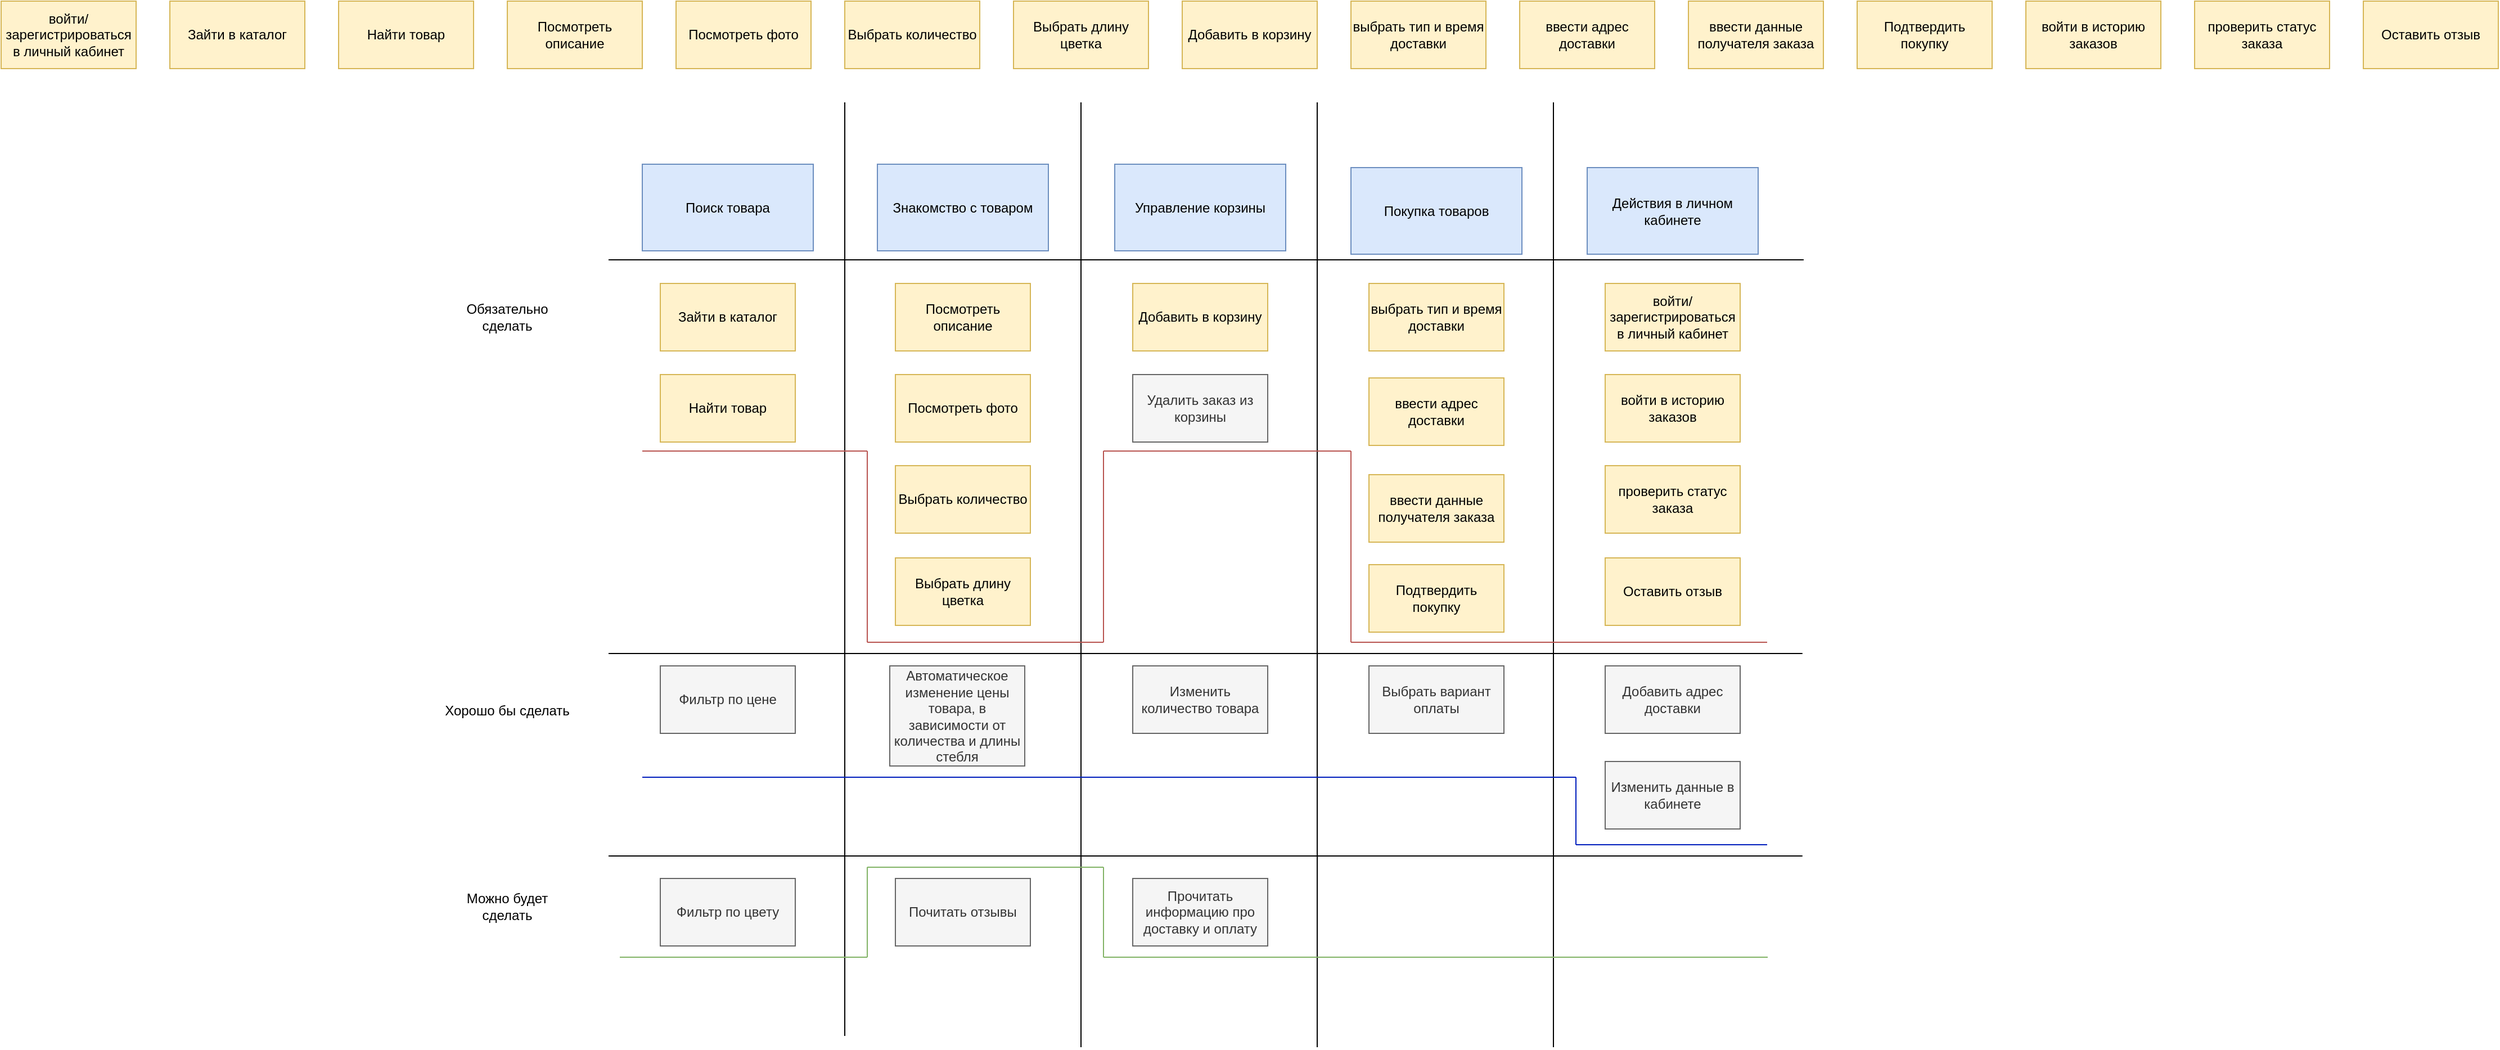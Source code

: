 <mxfile version="26.2.5">
  <diagram name="Страница — 1" id="o38cqVno0LlzoS9krML5">
    <mxGraphModel dx="4233" dy="2580" grid="1" gridSize="10" guides="1" tooltips="1" connect="1" arrows="1" fold="1" page="0" pageScale="1" pageWidth="827" pageHeight="1169" math="0" shadow="0">
      <root>
        <mxCell id="0" />
        <mxCell id="1" parent="0" />
        <mxCell id="YmHrZhXhCKCv_v3bxj3X-1" value="Найти товар" style="rounded=0;whiteSpace=wrap;html=1;fillColor=#fff2cc;strokeColor=#d6b656;" parent="1" vertex="1">
          <mxGeometry x="-4" y="42" width="120" height="60" as="geometry" />
        </mxCell>
        <mxCell id="YmHrZhXhCKCv_v3bxj3X-2" value="Посмотреть описание" style="rounded=0;whiteSpace=wrap;html=1;fillColor=#fff2cc;strokeColor=#d6b656;" parent="1" vertex="1">
          <mxGeometry x="205" y="-39" width="120" height="60" as="geometry" />
        </mxCell>
        <mxCell id="YmHrZhXhCKCv_v3bxj3X-3" value="Посмотреть фото" style="rounded=0;whiteSpace=wrap;html=1;fillColor=#fff2cc;strokeColor=#d6b656;" parent="1" vertex="1">
          <mxGeometry x="205" y="42" width="120" height="60" as="geometry" />
        </mxCell>
        <mxCell id="YmHrZhXhCKCv_v3bxj3X-4" value="Добавить в корзину" style="rounded=0;whiteSpace=wrap;html=1;fillColor=#fff2cc;strokeColor=#d6b656;" parent="1" vertex="1">
          <mxGeometry x="416" y="-39" width="120" height="60" as="geometry" />
        </mxCell>
        <mxCell id="YmHrZhXhCKCv_v3bxj3X-5" value="выбрать тип и время доставки" style="rounded=0;whiteSpace=wrap;html=1;fillColor=#fff2cc;strokeColor=#d6b656;" parent="1" vertex="1">
          <mxGeometry x="626" y="-39" width="120" height="60" as="geometry" />
        </mxCell>
        <mxCell id="YmHrZhXhCKCv_v3bxj3X-6" value="войти/зарегистрироваться в личный кабинет" style="rounded=0;whiteSpace=wrap;html=1;fillColor=#fff2cc;strokeColor=#d6b656;" parent="1" vertex="1">
          <mxGeometry x="836" y="-39" width="120" height="60" as="geometry" />
        </mxCell>
        <mxCell id="YmHrZhXhCKCv_v3bxj3X-7" value="проверить статус заказа" style="rounded=0;whiteSpace=wrap;html=1;fillColor=#fff2cc;strokeColor=#d6b656;" parent="1" vertex="1">
          <mxGeometry x="836" y="123" width="120" height="60" as="geometry" />
        </mxCell>
        <mxCell id="YmHrZhXhCKCv_v3bxj3X-8" value="Удалить заказ из корзины" style="rounded=0;whiteSpace=wrap;html=1;fillColor=#f5f5f5;fontColor=#333333;strokeColor=#666666;" parent="1" vertex="1">
          <mxGeometry x="416" y="42" width="120" height="60" as="geometry" />
        </mxCell>
        <mxCell id="YmHrZhXhCKCv_v3bxj3X-9" value="Изменить данные в кабинете" style="rounded=0;whiteSpace=wrap;html=1;fillColor=#f5f5f5;fontColor=#333333;strokeColor=#666666;" parent="1" vertex="1">
          <mxGeometry x="836" y="386" width="120" height="60" as="geometry" />
        </mxCell>
        <mxCell id="YmHrZhXhCKCv_v3bxj3X-10" value="Оставить отзыв" style="rounded=0;whiteSpace=wrap;html=1;fillColor=#fff2cc;strokeColor=#d6b656;" parent="1" vertex="1">
          <mxGeometry x="836" y="205" width="120" height="60" as="geometry" />
        </mxCell>
        <mxCell id="YmHrZhXhCKCv_v3bxj3X-11" value="Поиск товара" style="rounded=0;whiteSpace=wrap;html=1;fillColor=#dae8fc;strokeColor=#6c8ebf;" parent="1" vertex="1">
          <mxGeometry x="-20" y="-145" width="152" height="77" as="geometry" />
        </mxCell>
        <mxCell id="YmHrZhXhCKCv_v3bxj3X-12" value="Знакомство с товаром" style="rounded=0;whiteSpace=wrap;html=1;fillColor=#dae8fc;strokeColor=#6c8ebf;" parent="1" vertex="1">
          <mxGeometry x="189" y="-145" width="152" height="77" as="geometry" />
        </mxCell>
        <mxCell id="YmHrZhXhCKCv_v3bxj3X-13" value="Управление корзины" style="rounded=0;whiteSpace=wrap;html=1;fillColor=#dae8fc;strokeColor=#6c8ebf;" parent="1" vertex="1">
          <mxGeometry x="400" y="-145" width="152" height="77" as="geometry" />
        </mxCell>
        <mxCell id="YmHrZhXhCKCv_v3bxj3X-14" value="Покупка товаров" style="rounded=0;whiteSpace=wrap;html=1;fillColor=#dae8fc;strokeColor=#6c8ebf;" parent="1" vertex="1">
          <mxGeometry x="610" y="-142" width="152" height="77" as="geometry" />
        </mxCell>
        <mxCell id="YmHrZhXhCKCv_v3bxj3X-15" value="Действия в личном кабинете" style="rounded=0;whiteSpace=wrap;html=1;fillColor=#dae8fc;strokeColor=#6c8ebf;" parent="1" vertex="1">
          <mxGeometry x="820" y="-142" width="152" height="77" as="geometry" />
        </mxCell>
        <mxCell id="YmHrZhXhCKCv_v3bxj3X-17" value="Изменить количество товара" style="rounded=0;whiteSpace=wrap;html=1;fillColor=#f5f5f5;strokeColor=#666666;fontColor=#333333;" parent="1" vertex="1">
          <mxGeometry x="416" y="301" width="120" height="60" as="geometry" />
        </mxCell>
        <mxCell id="YmHrZhXhCKCv_v3bxj3X-18" value="Добавить адрес доставки" style="rounded=0;whiteSpace=wrap;html=1;fillColor=#f5f5f5;fontColor=#333333;strokeColor=#666666;" parent="1" vertex="1">
          <mxGeometry x="836" y="301" width="120" height="60" as="geometry" />
        </mxCell>
        <mxCell id="YmHrZhXhCKCv_v3bxj3X-19" value="Подтвердить покупку" style="rounded=0;whiteSpace=wrap;html=1;fillColor=#fff2cc;strokeColor=#d6b656;" parent="1" vertex="1">
          <mxGeometry x="626" y="211" width="120" height="60" as="geometry" />
        </mxCell>
        <mxCell id="YmHrZhXhCKCv_v3bxj3X-20" value="ввести данные получателя заказа" style="rounded=0;whiteSpace=wrap;html=1;fillColor=#fff2cc;strokeColor=#d6b656;" parent="1" vertex="1">
          <mxGeometry x="626" y="131" width="120" height="60" as="geometry" />
        </mxCell>
        <mxCell id="YmHrZhXhCKCv_v3bxj3X-21" value="Фильтр по цене" style="rounded=0;whiteSpace=wrap;html=1;fillColor=#f5f5f5;fontColor=#333333;strokeColor=#666666;" parent="1" vertex="1">
          <mxGeometry x="-4" y="301" width="120" height="60" as="geometry" />
        </mxCell>
        <mxCell id="YmHrZhXhCKCv_v3bxj3X-22" value="ввести адрес доставки" style="rounded=0;whiteSpace=wrap;html=1;fillColor=#fff2cc;strokeColor=#d6b656;" parent="1" vertex="1">
          <mxGeometry x="626" y="45" width="120" height="60" as="geometry" />
        </mxCell>
        <mxCell id="YmHrZhXhCKCv_v3bxj3X-23" value="войти в историю заказов" style="rounded=0;whiteSpace=wrap;html=1;fillColor=#fff2cc;strokeColor=#d6b656;" parent="1" vertex="1">
          <mxGeometry x="836" y="42" width="120" height="60" as="geometry" />
        </mxCell>
        <mxCell id="YmHrZhXhCKCv_v3bxj3X-24" value="" style="endArrow=none;html=1;rounded=0;fontSize=12;startSize=8;endSize=8;curved=1;" parent="1" edge="1">
          <mxGeometry width="50" height="50" relative="1" as="geometry">
            <mxPoint x="160" y="630" as="sourcePoint" />
            <mxPoint x="160" y="-200" as="targetPoint" />
          </mxGeometry>
        </mxCell>
        <mxCell id="YmHrZhXhCKCv_v3bxj3X-25" value="" style="endArrow=none;html=1;rounded=0;fontSize=12;startSize=8;endSize=8;curved=1;" parent="1" edge="1">
          <mxGeometry width="50" height="50" relative="1" as="geometry">
            <mxPoint x="370" y="640" as="sourcePoint" />
            <mxPoint x="370" y="-200" as="targetPoint" />
          </mxGeometry>
        </mxCell>
        <mxCell id="YmHrZhXhCKCv_v3bxj3X-26" value="" style="endArrow=none;html=1;rounded=0;fontSize=12;startSize=8;endSize=8;curved=1;" parent="1" edge="1">
          <mxGeometry width="50" height="50" relative="1" as="geometry">
            <mxPoint x="580" y="640" as="sourcePoint" />
            <mxPoint x="580" y="-200" as="targetPoint" />
          </mxGeometry>
        </mxCell>
        <mxCell id="YmHrZhXhCKCv_v3bxj3X-27" value="" style="endArrow=none;html=1;rounded=0;fontSize=12;startSize=8;endSize=8;curved=1;" parent="1" edge="1">
          <mxGeometry width="50" height="50" relative="1" as="geometry">
            <mxPoint x="790" y="640" as="sourcePoint" />
            <mxPoint x="790" y="-200" as="targetPoint" />
          </mxGeometry>
        </mxCell>
        <mxCell id="YmHrZhXhCKCv_v3bxj3X-28" value="" style="endArrow=none;html=1;rounded=0;fontSize=12;startSize=8;endSize=8;curved=1;" parent="1" edge="1">
          <mxGeometry width="50" height="50" relative="1" as="geometry">
            <mxPoint x="-50" y="-60" as="sourcePoint" />
            <mxPoint x="1012.471" y="-60" as="targetPoint" />
          </mxGeometry>
        </mxCell>
        <mxCell id="YmHrZhXhCKCv_v3bxj3X-29" value="Выбрать количество" style="rounded=0;whiteSpace=wrap;html=1;fillColor=#fff2cc;strokeColor=#d6b656;" parent="1" vertex="1">
          <mxGeometry x="205" y="123" width="120" height="60" as="geometry" />
        </mxCell>
        <mxCell id="YmHrZhXhCKCv_v3bxj3X-30" value="Почитать отзывы" style="rounded=0;whiteSpace=wrap;html=1;fillColor=#f5f5f5;fontColor=#333333;strokeColor=#666666;" parent="1" vertex="1">
          <mxGeometry x="205" y="490" width="120" height="60" as="geometry" />
        </mxCell>
        <mxCell id="YmHrZhXhCKCv_v3bxj3X-31" value="Фильтр по цвету" style="rounded=0;whiteSpace=wrap;html=1;fillColor=#f5f5f5;fontColor=#333333;strokeColor=#666666;" parent="1" vertex="1">
          <mxGeometry x="-4" y="490" width="120" height="60" as="geometry" />
        </mxCell>
        <mxCell id="YmHrZhXhCKCv_v3bxj3X-32" value="" style="endArrow=none;html=1;rounded=0;fontSize=12;startSize=8;endSize=8;curved=1;fillColor=#f8cecc;strokeColor=#b85450;" parent="1" edge="1">
          <mxGeometry width="50" height="50" relative="1" as="geometry">
            <mxPoint x="-20" y="110" as="sourcePoint" />
            <mxPoint x="180" y="110" as="targetPoint" />
            <Array as="points">
              <mxPoint x="50" y="110" />
            </Array>
          </mxGeometry>
        </mxCell>
        <mxCell id="YmHrZhXhCKCv_v3bxj3X-34" value="" style="endArrow=none;html=1;rounded=0;fontSize=12;startSize=8;endSize=8;curved=1;fillColor=#f8cecc;strokeColor=#b85450;" parent="1" edge="1">
          <mxGeometry width="50" height="50" relative="1" as="geometry">
            <mxPoint x="180" y="280" as="sourcePoint" />
            <mxPoint x="180" y="110" as="targetPoint" />
          </mxGeometry>
        </mxCell>
        <mxCell id="YmHrZhXhCKCv_v3bxj3X-35" value="" style="endArrow=none;html=1;rounded=0;fontSize=12;startSize=8;endSize=8;curved=1;fillColor=#f8cecc;strokeColor=#b85450;" parent="1" edge="1">
          <mxGeometry width="50" height="50" relative="1" as="geometry">
            <mxPoint x="180" y="280" as="sourcePoint" />
            <mxPoint x="390" y="280" as="targetPoint" />
          </mxGeometry>
        </mxCell>
        <mxCell id="YmHrZhXhCKCv_v3bxj3X-36" value="" style="endArrow=none;html=1;rounded=0;fontSize=12;startSize=8;endSize=8;curved=1;fillColor=#f8cecc;strokeColor=#b85450;" parent="1" edge="1">
          <mxGeometry width="50" height="50" relative="1" as="geometry">
            <mxPoint x="390" y="280" as="sourcePoint" />
            <mxPoint x="390" y="110" as="targetPoint" />
          </mxGeometry>
        </mxCell>
        <mxCell id="YmHrZhXhCKCv_v3bxj3X-37" value="" style="endArrow=none;html=1;rounded=0;fontSize=12;startSize=8;endSize=8;curved=1;fillColor=#f8cecc;strokeColor=#b85450;" parent="1" edge="1">
          <mxGeometry width="50" height="50" relative="1" as="geometry">
            <mxPoint x="390" y="110" as="sourcePoint" />
            <mxPoint x="610" y="110" as="targetPoint" />
          </mxGeometry>
        </mxCell>
        <mxCell id="YmHrZhXhCKCv_v3bxj3X-38" value="" style="endArrow=none;html=1;rounded=0;fontSize=12;startSize=8;endSize=8;curved=1;fillColor=#f8cecc;strokeColor=#b85450;" parent="1" edge="1">
          <mxGeometry width="50" height="50" relative="1" as="geometry">
            <mxPoint x="610" y="280" as="sourcePoint" />
            <mxPoint x="610" y="110" as="targetPoint" />
          </mxGeometry>
        </mxCell>
        <mxCell id="YmHrZhXhCKCv_v3bxj3X-39" value="" style="endArrow=none;html=1;rounded=0;fontSize=12;startSize=8;endSize=8;curved=1;fillColor=#f8cecc;strokeColor=#b85450;" parent="1" edge="1">
          <mxGeometry width="50" height="50" relative="1" as="geometry">
            <mxPoint x="610" y="280" as="sourcePoint" />
            <mxPoint x="980" y="280" as="targetPoint" />
          </mxGeometry>
        </mxCell>
        <mxCell id="J9vPm7uxrIz1ku4CAHyE-1" value="Прочитать информацию про доставку и оплату" style="rounded=0;whiteSpace=wrap;html=1;fillColor=#f5f5f5;fontColor=#333333;strokeColor=#666666;" vertex="1" parent="1">
          <mxGeometry x="416" y="490" width="120" height="60" as="geometry" />
        </mxCell>
        <mxCell id="J9vPm7uxrIz1ku4CAHyE-2" value="" style="endArrow=none;html=1;rounded=0;fontSize=12;startSize=8;endSize=8;curved=1;" edge="1" parent="1">
          <mxGeometry width="50" height="50" relative="1" as="geometry">
            <mxPoint x="-50" y="290" as="sourcePoint" />
            <mxPoint x="1011.391" y="290" as="targetPoint" />
          </mxGeometry>
        </mxCell>
        <mxCell id="J9vPm7uxrIz1ku4CAHyE-3" value="Выбрать вариант оплаты" style="rounded=0;whiteSpace=wrap;html=1;fillColor=#f5f5f5;fontColor=#333333;strokeColor=#666666;" vertex="1" parent="1">
          <mxGeometry x="626" y="301" width="120" height="60" as="geometry" />
        </mxCell>
        <mxCell id="J9vPm7uxrIz1ku4CAHyE-5" value="Выбрать длину цветка" style="rounded=0;whiteSpace=wrap;html=1;fillColor=#fff2cc;strokeColor=#d6b656;" vertex="1" parent="1">
          <mxGeometry x="205" y="205" width="120" height="60" as="geometry" />
        </mxCell>
        <mxCell id="J9vPm7uxrIz1ku4CAHyE-6" value="Автоматическое изменение цены товара, в зависимости от количества и длины стебля" style="rounded=0;whiteSpace=wrap;html=1;fillColor=#f5f5f5;fontColor=#333333;strokeColor=#666666;" vertex="1" parent="1">
          <mxGeometry x="200" y="301" width="120" height="89" as="geometry" />
        </mxCell>
        <mxCell id="J9vPm7uxrIz1ku4CAHyE-7" value="" style="endArrow=none;html=1;rounded=0;fontSize=12;startSize=8;endSize=8;curved=1;" edge="1" parent="1">
          <mxGeometry width="50" height="50" relative="1" as="geometry">
            <mxPoint x="-50" y="470" as="sourcePoint" />
            <mxPoint x="1011.391" y="470" as="targetPoint" />
          </mxGeometry>
        </mxCell>
        <mxCell id="J9vPm7uxrIz1ku4CAHyE-8" value="" style="endArrow=none;html=1;rounded=0;fontSize=12;startSize=8;endSize=8;curved=1;fillColor=#0050ef;strokeColor=#001DBC;" edge="1" parent="1">
          <mxGeometry width="50" height="50" relative="1" as="geometry">
            <mxPoint x="-20" y="400" as="sourcePoint" />
            <mxPoint x="810" y="400" as="targetPoint" />
          </mxGeometry>
        </mxCell>
        <mxCell id="J9vPm7uxrIz1ku4CAHyE-9" value="" style="endArrow=none;html=1;rounded=0;fontSize=12;startSize=8;endSize=8;curved=1;fillColor=#0050ef;strokeColor=#001DBC;" edge="1" parent="1">
          <mxGeometry width="50" height="50" relative="1" as="geometry">
            <mxPoint x="810" y="400" as="sourcePoint" />
            <mxPoint x="810" y="460" as="targetPoint" />
          </mxGeometry>
        </mxCell>
        <mxCell id="J9vPm7uxrIz1ku4CAHyE-10" value="" style="endArrow=none;html=1;rounded=0;fontSize=12;startSize=8;endSize=8;curved=1;fillColor=#0050ef;strokeColor=#001DBC;" edge="1" parent="1">
          <mxGeometry width="50" height="50" relative="1" as="geometry">
            <mxPoint x="810" y="460" as="sourcePoint" />
            <mxPoint x="980" y="460" as="targetPoint" />
          </mxGeometry>
        </mxCell>
        <mxCell id="J9vPm7uxrIz1ku4CAHyE-11" value="" style="endArrow=none;html=1;rounded=0;fontSize=12;startSize=8;endSize=8;curved=1;fillColor=#d5e8d4;strokeColor=#82b366;" edge="1" parent="1">
          <mxGeometry width="50" height="50" relative="1" as="geometry">
            <mxPoint x="-40" y="560" as="sourcePoint" />
            <mxPoint x="180" y="560" as="targetPoint" />
          </mxGeometry>
        </mxCell>
        <mxCell id="J9vPm7uxrIz1ku4CAHyE-12" value="" style="endArrow=none;html=1;rounded=0;fontSize=12;startSize=8;endSize=8;curved=1;fillColor=#d5e8d4;strokeColor=#82b366;" edge="1" parent="1">
          <mxGeometry width="50" height="50" relative="1" as="geometry">
            <mxPoint x="180" y="560" as="sourcePoint" />
            <mxPoint x="180" y="480" as="targetPoint" />
          </mxGeometry>
        </mxCell>
        <mxCell id="J9vPm7uxrIz1ku4CAHyE-13" value="" style="endArrow=none;html=1;rounded=0;fontSize=12;startSize=8;endSize=8;curved=1;fillColor=#d5e8d4;strokeColor=#82b366;" edge="1" parent="1">
          <mxGeometry width="50" height="50" relative="1" as="geometry">
            <mxPoint x="180" y="480" as="sourcePoint" />
            <mxPoint x="390" y="480" as="targetPoint" />
          </mxGeometry>
        </mxCell>
        <mxCell id="J9vPm7uxrIz1ku4CAHyE-14" value="" style="endArrow=none;html=1;rounded=0;fontSize=12;startSize=8;endSize=8;curved=1;fillColor=#d5e8d4;strokeColor=#82b366;" edge="1" parent="1">
          <mxGeometry width="50" height="50" relative="1" as="geometry">
            <mxPoint x="390" y="480" as="sourcePoint" />
            <mxPoint x="390" y="560" as="targetPoint" />
          </mxGeometry>
        </mxCell>
        <mxCell id="J9vPm7uxrIz1ku4CAHyE-15" value="" style="endArrow=none;html=1;rounded=0;fontSize=12;startSize=8;endSize=8;curved=1;fillColor=#d5e8d4;strokeColor=#82b366;" edge="1" parent="1">
          <mxGeometry width="50" height="50" relative="1" as="geometry">
            <mxPoint x="390" y="560" as="sourcePoint" />
            <mxPoint x="980.5" y="560" as="targetPoint" />
          </mxGeometry>
        </mxCell>
        <mxCell id="J9vPm7uxrIz1ku4CAHyE-17" value="Можно будет сделать" style="text;html=1;align=center;verticalAlign=middle;whiteSpace=wrap;rounded=0;" vertex="1" parent="1">
          <mxGeometry x="-200" y="480" width="120" height="70" as="geometry" />
        </mxCell>
        <mxCell id="J9vPm7uxrIz1ku4CAHyE-18" value="Хорошо бы сделать" style="text;html=1;align=center;verticalAlign=middle;whiteSpace=wrap;rounded=0;" vertex="1" parent="1">
          <mxGeometry x="-200" y="305.5" width="120" height="70" as="geometry" />
        </mxCell>
        <mxCell id="J9vPm7uxrIz1ku4CAHyE-19" value="Обязательно сделать" style="text;html=1;align=center;verticalAlign=middle;whiteSpace=wrap;rounded=0;" vertex="1" parent="1">
          <mxGeometry x="-200" y="-44" width="120" height="70" as="geometry" />
        </mxCell>
        <mxCell id="J9vPm7uxrIz1ku4CAHyE-20" value="войти/зарегистрироваться в личный кабинет" style="rounded=0;whiteSpace=wrap;html=1;fillColor=#fff2cc;strokeColor=#d6b656;" vertex="1" parent="1">
          <mxGeometry x="-590" y="-290" width="120" height="60" as="geometry" />
        </mxCell>
        <mxCell id="J9vPm7uxrIz1ku4CAHyE-21" value="Зайти в каталог" style="rounded=0;whiteSpace=wrap;html=1;fillColor=#fff2cc;strokeColor=#d6b656;" vertex="1" parent="1">
          <mxGeometry x="-4" y="-39" width="120" height="60" as="geometry" />
        </mxCell>
        <mxCell id="J9vPm7uxrIz1ku4CAHyE-22" value="Зайти в каталог" style="rounded=0;whiteSpace=wrap;html=1;fillColor=#fff2cc;strokeColor=#d6b656;" vertex="1" parent="1">
          <mxGeometry x="-440" y="-290" width="120" height="60" as="geometry" />
        </mxCell>
        <mxCell id="J9vPm7uxrIz1ku4CAHyE-23" value="Найти товар" style="rounded=0;whiteSpace=wrap;html=1;fillColor=#fff2cc;strokeColor=#d6b656;" vertex="1" parent="1">
          <mxGeometry x="-290" y="-290" width="120" height="60" as="geometry" />
        </mxCell>
        <mxCell id="J9vPm7uxrIz1ku4CAHyE-24" value="Посмотреть описание" style="rounded=0;whiteSpace=wrap;html=1;fillColor=#fff2cc;strokeColor=#d6b656;" vertex="1" parent="1">
          <mxGeometry x="-140" y="-290" width="120" height="60" as="geometry" />
        </mxCell>
        <mxCell id="J9vPm7uxrIz1ku4CAHyE-25" value="Посмотреть фото" style="rounded=0;whiteSpace=wrap;html=1;fillColor=#fff2cc;strokeColor=#d6b656;" vertex="1" parent="1">
          <mxGeometry x="10" y="-290" width="120" height="60" as="geometry" />
        </mxCell>
        <mxCell id="J9vPm7uxrIz1ku4CAHyE-26" value="Выбрать количество" style="rounded=0;whiteSpace=wrap;html=1;fillColor=#fff2cc;strokeColor=#d6b656;" vertex="1" parent="1">
          <mxGeometry x="160" y="-290" width="120" height="60" as="geometry" />
        </mxCell>
        <mxCell id="J9vPm7uxrIz1ku4CAHyE-27" value="Выбрать длину цветка" style="rounded=0;whiteSpace=wrap;html=1;fillColor=#fff2cc;strokeColor=#d6b656;" vertex="1" parent="1">
          <mxGeometry x="310" y="-290" width="120" height="60" as="geometry" />
        </mxCell>
        <mxCell id="J9vPm7uxrIz1ku4CAHyE-28" value="Добавить в корзину" style="rounded=0;whiteSpace=wrap;html=1;fillColor=#fff2cc;strokeColor=#d6b656;" vertex="1" parent="1">
          <mxGeometry x="460" y="-290" width="120" height="60" as="geometry" />
        </mxCell>
        <mxCell id="J9vPm7uxrIz1ku4CAHyE-29" value="выбрать тип и время доставки" style="rounded=0;whiteSpace=wrap;html=1;fillColor=#fff2cc;strokeColor=#d6b656;" vertex="1" parent="1">
          <mxGeometry x="610" y="-290" width="120" height="60" as="geometry" />
        </mxCell>
        <mxCell id="J9vPm7uxrIz1ku4CAHyE-30" value="ввести адрес доставки" style="rounded=0;whiteSpace=wrap;html=1;fillColor=#fff2cc;strokeColor=#d6b656;" vertex="1" parent="1">
          <mxGeometry x="760" y="-290" width="120" height="60" as="geometry" />
        </mxCell>
        <mxCell id="J9vPm7uxrIz1ku4CAHyE-31" value="ввести данные получателя заказа" style="rounded=0;whiteSpace=wrap;html=1;fillColor=#fff2cc;strokeColor=#d6b656;" vertex="1" parent="1">
          <mxGeometry x="910" y="-290" width="120" height="60" as="geometry" />
        </mxCell>
        <mxCell id="J9vPm7uxrIz1ku4CAHyE-32" value="Подтвердить покупку" style="rounded=0;whiteSpace=wrap;html=1;fillColor=#fff2cc;strokeColor=#d6b656;" vertex="1" parent="1">
          <mxGeometry x="1060" y="-290" width="120" height="60" as="geometry" />
        </mxCell>
        <mxCell id="J9vPm7uxrIz1ku4CAHyE-33" value="войти в историю заказов" style="rounded=0;whiteSpace=wrap;html=1;fillColor=#fff2cc;strokeColor=#d6b656;" vertex="1" parent="1">
          <mxGeometry x="1210" y="-290" width="120" height="60" as="geometry" />
        </mxCell>
        <mxCell id="J9vPm7uxrIz1ku4CAHyE-34" value="проверить статус заказа" style="rounded=0;whiteSpace=wrap;html=1;fillColor=#fff2cc;strokeColor=#d6b656;" vertex="1" parent="1">
          <mxGeometry x="1360" y="-290" width="120" height="60" as="geometry" />
        </mxCell>
        <mxCell id="J9vPm7uxrIz1ku4CAHyE-35" value="Оставить отзыв" style="rounded=0;whiteSpace=wrap;html=1;fillColor=#fff2cc;strokeColor=#d6b656;" vertex="1" parent="1">
          <mxGeometry x="1510" y="-290" width="120" height="60" as="geometry" />
        </mxCell>
      </root>
    </mxGraphModel>
  </diagram>
</mxfile>
